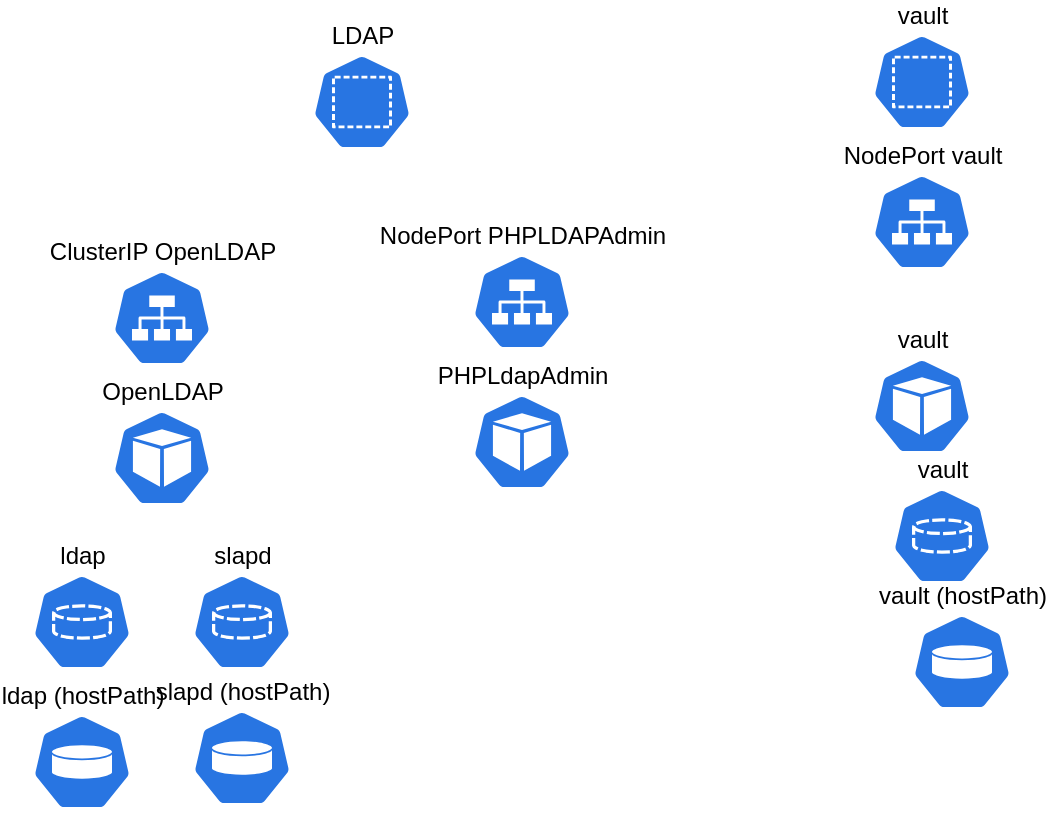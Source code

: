 <mxfile version="13.9.9" type="device" pages="2"><diagram id="pC2oHgv3uChng0AMw9nt" name="Page-1"><mxGraphModel dx="1106" dy="868" grid="1" gridSize="10" guides="1" tooltips="1" connect="1" arrows="1" fold="1" page="1" pageScale="1" pageWidth="827" pageHeight="1169" math="0" shadow="0"><root><mxCell id="0"/><mxCell id="1" parent="0"/><mxCell id="dWt3bZMrjqI1vt-ew2l4-1" value="LDAP" style="html=1;dashed=0;whitespace=wrap;fillColor=#2875E2;strokeColor=#ffffff;points=[[0.005,0.63,0],[0.1,0.2,0],[0.9,0.2,0],[0.5,0,0],[0.995,0.63,0],[0.72,0.99,0],[0.5,1,0],[0.28,0.99,0]];shape=mxgraph.kubernetes.icon;prIcon=ns;labelPosition=center;verticalLabelPosition=top;align=center;verticalAlign=bottom;" parent="1" vertex="1"><mxGeometry x="190" y="320" width="50" height="48" as="geometry"/></mxCell><mxCell id="dWt3bZMrjqI1vt-ew2l4-2" value="OpenLDAP" style="html=1;dashed=0;whitespace=wrap;fillColor=#2875E2;strokeColor=#ffffff;points=[[0.005,0.63,0],[0.1,0.2,0],[0.9,0.2,0],[0.5,0,0],[0.995,0.63,0],[0.72,0.99,0],[0.5,1,0],[0.28,0.99,0]];shape=mxgraph.kubernetes.icon;prIcon=pod;labelPosition=center;verticalLabelPosition=top;align=center;verticalAlign=bottom;" parent="1" vertex="1"><mxGeometry x="90" y="498" width="50" height="48" as="geometry"/></mxCell><mxCell id="dWt3bZMrjqI1vt-ew2l4-3" value="PHPLdapAdmin" style="html=1;dashed=0;whitespace=wrap;fillColor=#2875E2;strokeColor=#ffffff;points=[[0.005,0.63,0],[0.1,0.2,0],[0.9,0.2,0],[0.5,0,0],[0.995,0.63,0],[0.72,0.99,0],[0.5,1,0],[0.28,0.99,0]];shape=mxgraph.kubernetes.icon;prIcon=pod;labelPosition=center;verticalLabelPosition=top;align=center;verticalAlign=bottom;" parent="1" vertex="1"><mxGeometry x="270" y="490" width="50" height="48" as="geometry"/></mxCell><mxCell id="dWt3bZMrjqI1vt-ew2l4-4" value="ClusterIP OpenLDAP" style="html=1;dashed=0;whitespace=wrap;fillColor=#2875E2;strokeColor=#ffffff;points=[[0.005,0.63,0],[0.1,0.2,0],[0.9,0.2,0],[0.5,0,0],[0.995,0.63,0],[0.72,0.99,0],[0.5,1,0],[0.28,0.99,0]];shape=mxgraph.kubernetes.icon;prIcon=svc;labelPosition=center;verticalLabelPosition=top;align=center;verticalAlign=bottom;" parent="1" vertex="1"><mxGeometry x="90" y="428" width="50" height="48" as="geometry"/></mxCell><mxCell id="dWt3bZMrjqI1vt-ew2l4-5" value="NodePort PHPLDAPAdmin" style="html=1;dashed=0;whitespace=wrap;fillColor=#2875E2;strokeColor=#ffffff;points=[[0.005,0.63,0],[0.1,0.2,0],[0.9,0.2,0],[0.5,0,0],[0.995,0.63,0],[0.72,0.99,0],[0.5,1,0],[0.28,0.99,0]];shape=mxgraph.kubernetes.icon;prIcon=svc;labelPosition=center;verticalLabelPosition=top;align=center;verticalAlign=bottom;" parent="1" vertex="1"><mxGeometry x="270" y="420" width="50" height="48" as="geometry"/></mxCell><mxCell id="dWt3bZMrjqI1vt-ew2l4-6" value="vault" style="html=1;dashed=0;whitespace=wrap;fillColor=#2875E2;strokeColor=#ffffff;points=[[0.005,0.63,0],[0.1,0.2,0],[0.9,0.2,0],[0.5,0,0],[0.995,0.63,0],[0.72,0.99,0],[0.5,1,0],[0.28,0.99,0]];shape=mxgraph.kubernetes.icon;prIcon=ns;labelPosition=center;verticalLabelPosition=top;align=center;verticalAlign=bottom;" parent="1" vertex="1"><mxGeometry x="470" y="310" width="50" height="48" as="geometry"/></mxCell><mxCell id="dWt3bZMrjqI1vt-ew2l4-7" value="vault" style="html=1;dashed=0;whitespace=wrap;fillColor=#2875E2;strokeColor=#ffffff;points=[[0.005,0.63,0],[0.1,0.2,0],[0.9,0.2,0],[0.5,0,0],[0.995,0.63,0],[0.72,0.99,0],[0.5,1,0],[0.28,0.99,0]];shape=mxgraph.kubernetes.icon;prIcon=pod;labelPosition=center;verticalLabelPosition=top;align=center;verticalAlign=bottom;" parent="1" vertex="1"><mxGeometry x="470" y="472" width="50" height="48" as="geometry"/></mxCell><mxCell id="dWt3bZMrjqI1vt-ew2l4-8" value="NodePort vault" style="html=1;dashed=0;whitespace=wrap;fillColor=#2875E2;strokeColor=#ffffff;points=[[0.005,0.63,0],[0.1,0.2,0],[0.9,0.2,0],[0.5,0,0],[0.995,0.63,0],[0.72,0.99,0],[0.5,1,0],[0.28,0.99,0]];shape=mxgraph.kubernetes.icon;prIcon=svc;labelPosition=center;verticalLabelPosition=top;align=center;verticalAlign=bottom;" parent="1" vertex="1"><mxGeometry x="470" y="380" width="50" height="48" as="geometry"/></mxCell><mxCell id="dWt3bZMrjqI1vt-ew2l4-10" value="vault (hostPath)" style="html=1;dashed=0;whitespace=wrap;fillColor=#2875E2;strokeColor=#ffffff;points=[[0.005,0.63,0],[0.1,0.2,0],[0.9,0.2,0],[0.5,0,0],[0.995,0.63,0],[0.72,0.99,0],[0.5,1,0],[0.28,0.99,0]];shape=mxgraph.kubernetes.icon;prIcon=pv;labelPosition=center;verticalLabelPosition=top;align=center;verticalAlign=bottom;" parent="1" vertex="1"><mxGeometry x="490" y="600" width="50" height="48" as="geometry"/></mxCell><mxCell id="dWt3bZMrjqI1vt-ew2l4-11" value="vault" style="html=1;dashed=0;whitespace=wrap;fillColor=#2875E2;strokeColor=#ffffff;points=[[0.005,0.63,0],[0.1,0.2,0],[0.9,0.2,0],[0.5,0,0],[0.995,0.63,0],[0.72,0.99,0],[0.5,1,0],[0.28,0.99,0]];shape=mxgraph.kubernetes.icon;prIcon=pvc;labelPosition=center;verticalLabelPosition=top;align=center;verticalAlign=bottom;" parent="1" vertex="1"><mxGeometry x="480" y="537" width="50" height="48" as="geometry"/></mxCell><mxCell id="dWt3bZMrjqI1vt-ew2l4-12" value="ldap" style="html=1;dashed=0;whitespace=wrap;fillColor=#2875E2;strokeColor=#ffffff;points=[[0.005,0.63,0],[0.1,0.2,0],[0.9,0.2,0],[0.5,0,0],[0.995,0.63,0],[0.72,0.99,0],[0.5,1,0],[0.28,0.99,0]];shape=mxgraph.kubernetes.icon;prIcon=pvc;labelPosition=center;verticalLabelPosition=top;align=center;verticalAlign=bottom;" parent="1" vertex="1"><mxGeometry x="50" y="580" width="50" height="48" as="geometry"/></mxCell><mxCell id="dWt3bZMrjqI1vt-ew2l4-13" value="ldap (hostPath)" style="html=1;dashed=0;whitespace=wrap;fillColor=#2875E2;strokeColor=#ffffff;points=[[0.005,0.63,0],[0.1,0.2,0],[0.9,0.2,0],[0.5,0,0],[0.995,0.63,0],[0.72,0.99,0],[0.5,1,0],[0.28,0.99,0]];shape=mxgraph.kubernetes.icon;prIcon=pv;labelPosition=center;verticalLabelPosition=top;align=center;verticalAlign=bottom;" parent="1" vertex="1"><mxGeometry x="50" y="650" width="50" height="48" as="geometry"/></mxCell><mxCell id="dWt3bZMrjqI1vt-ew2l4-14" value="slapd" style="html=1;dashed=0;whitespace=wrap;fillColor=#2875E2;strokeColor=#ffffff;points=[[0.005,0.63,0],[0.1,0.2,0],[0.9,0.2,0],[0.5,0,0],[0.995,0.63,0],[0.72,0.99,0],[0.5,1,0],[0.28,0.99,0]];shape=mxgraph.kubernetes.icon;prIcon=pvc;labelPosition=center;verticalLabelPosition=top;align=center;verticalAlign=bottom;" parent="1" vertex="1"><mxGeometry x="130" y="580" width="50" height="48" as="geometry"/></mxCell><mxCell id="dWt3bZMrjqI1vt-ew2l4-15" value="slapd (hostPath)" style="html=1;dashed=0;whitespace=wrap;fillColor=#2875E2;strokeColor=#ffffff;points=[[0.005,0.63,0],[0.1,0.2,0],[0.9,0.2,0],[0.5,0,0],[0.995,0.63,0],[0.72,0.99,0],[0.5,1,0],[0.28,0.99,0]];shape=mxgraph.kubernetes.icon;prIcon=pv;labelPosition=center;verticalLabelPosition=top;align=center;verticalAlign=bottom;" parent="1" vertex="1"><mxGeometry x="130" y="648" width="50" height="48" as="geometry"/></mxCell></root></mxGraphModel></diagram><diagram id="LF1KzRJtmuZ9pT2M0AT3" name="Page-2"><mxGraphModel dx="1106" dy="868" grid="1" gridSize="10" guides="1" tooltips="1" connect="1" arrows="1" fold="1" page="1" pageScale="1" pageWidth="827" pageHeight="1169" math="0" shadow="0"><root><mxCell id="NudZNrzPqapCzFAUKRQc-0"/><mxCell id="NudZNrzPqapCzFAUKRQc-1" parent="NudZNrzPqapCzFAUKRQc-0"/><mxCell id="NudZNrzPqapCzFAUKRQc-2" value="Dev" style="shape=umlActor;verticalLabelPosition=bottom;verticalAlign=top;html=1;outlineConnect=0;" vertex="1" parent="NudZNrzPqapCzFAUKRQc-1"><mxGeometry x="400" y="410" width="30" height="60" as="geometry"/></mxCell><mxCell id="NudZNrzPqapCzFAUKRQc-3" value="Ops" style="shape=umlActor;verticalLabelPosition=bottom;verticalAlign=top;html=1;outlineConnect=0;" vertex="1" parent="NudZNrzPqapCzFAUKRQc-1"><mxGeometry x="540" y="410" width="30" height="60" as="geometry"/></mxCell><mxCell id="NudZNrzPqapCzFAUKRQc-4" value="Application" style="shape=umlActor;verticalLabelPosition=bottom;verticalAlign=top;html=1;outlineConnect=0;" vertex="1" parent="NudZNrzPqapCzFAUKRQc-1"><mxGeometry x="310" y="410" width="30" height="60" as="geometry"/></mxCell><mxCell id="NudZNrzPqapCzFAUKRQc-5" value="Dev Group" style="rounded=1;whiteSpace=wrap;html=1;" vertex="1" parent="NudZNrzPqapCzFAUKRQc-1"><mxGeometry x="350" y="320" width="120" height="60" as="geometry"/></mxCell><mxCell id="NudZNrzPqapCzFAUKRQc-6" value="Ops Group" style="rounded=1;whiteSpace=wrap;html=1;" vertex="1" parent="NudZNrzPqapCzFAUKRQc-1"><mxGeometry x="480" y="320" width="120" height="60" as="geometry"/></mxCell><mxCell id="NudZNrzPqapCzFAUKRQc-7" value="dev env" style="rounded=1;whiteSpace=wrap;html=1;" vertex="1" parent="NudZNrzPqapCzFAUKRQc-1"><mxGeometry x="210" y="555" width="120" height="60" as="geometry"/></mxCell><mxCell id="NudZNrzPqapCzFAUKRQc-8" value="qa env" style="rounded=1;whiteSpace=wrap;html=1;" vertex="1" parent="NudZNrzPqapCzFAUKRQc-1"><mxGeometry x="345" y="555" width="120" height="60" as="geometry"/></mxCell><mxCell id="NudZNrzPqapCzFAUKRQc-9" value="prod env" style="rounded=1;whiteSpace=wrap;html=1;" vertex="1" parent="NudZNrzPqapCzFAUKRQc-1"><mxGeometry x="480" y="555" width="120" height="60" as="geometry"/></mxCell></root></mxGraphModel></diagram></mxfile>